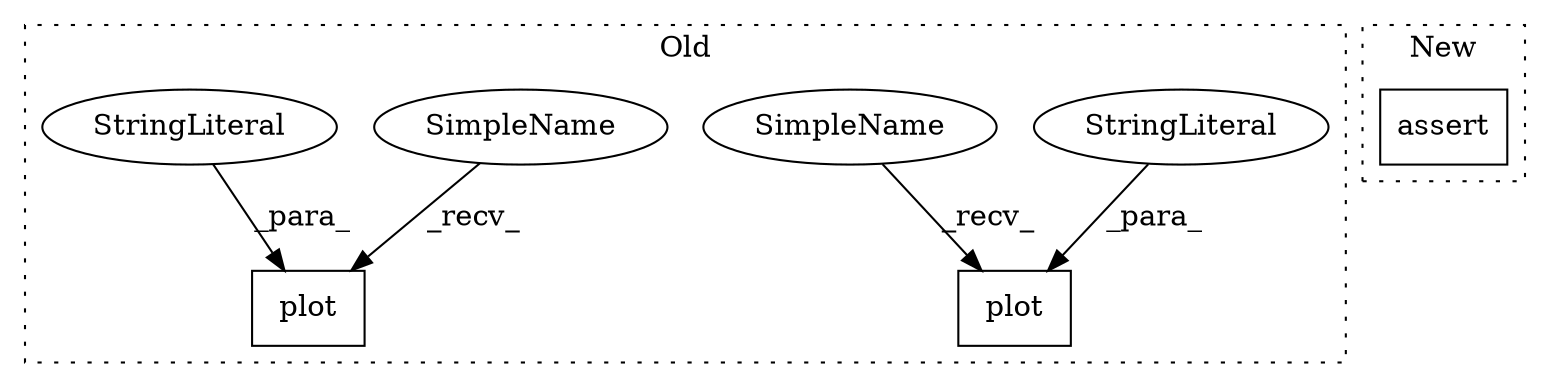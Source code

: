 digraph G {
subgraph cluster0 {
1 [label="plot" a="32" s="21363,21384" l="5,1" shape="box"];
3 [label="StringLiteral" a="45" s="21368" l="16" shape="ellipse"];
4 [label="plot" a="32" s="21219,21235" l="5,1" shape="box"];
5 [label="StringLiteral" a="45" s="21224" l="11" shape="ellipse"];
6 [label="SimpleName" a="42" s="21354" l="8" shape="ellipse"];
7 [label="SimpleName" a="42" s="21210" l="8" shape="ellipse"];
label = "Old";
style="dotted";
}
subgraph cluster1 {
2 [label="assert" a="6" s="20629" l="7" shape="box"];
label = "New";
style="dotted";
}
3 -> 1 [label="_para_"];
5 -> 4 [label="_para_"];
6 -> 1 [label="_recv_"];
7 -> 4 [label="_recv_"];
}